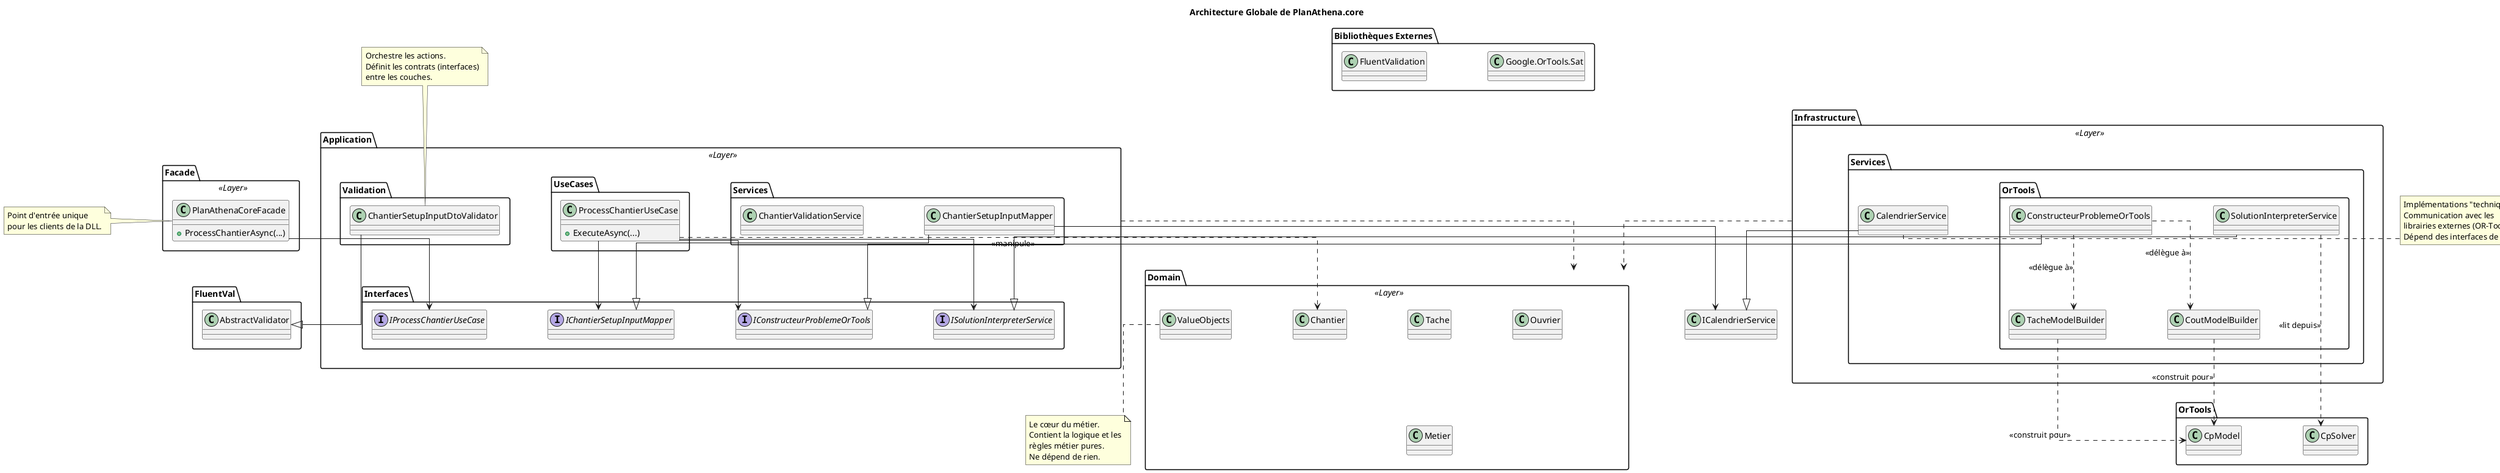 @startuml
' --- Configuration ---
skinparam componentStyle uml2
skinparam linetype ortho
skinparam ranksep 80
skinparam nodesep 100

title Architecture Globale de PlanAthena.core

package "Facade" <<Layer>> {
  class PlanAthenaCoreFacade {
    + ProcessChantierAsync(...)
  }
}
note left: Point d'entrée unique\npour les clients de la DLL.

package "Application" <<Layer>> {
    package "UseCases" {
        class ProcessChantierUseCase {
          + ExecuteAsync(...)
        }
    }
    
    package "Interfaces" {
        interface IProcessChantierUseCase
        interface IChantierSetupInputMapper
        interface IConstructeurProblemeOrTools
        interface ISolutionInterpreterService
        ' ... et autres interfaces de services
    }
    
    package "Services" {
        class ChantierSetupInputMapper
        class ChantierValidationService
        ' ...
    }
    
    package "Validation" {
        class ChantierSetupInputDtoValidator
    }
}
note top: Orchestre les actions.\nDéfinit les contrats (interfaces)\nentre les couches.

package "Domain" <<Layer>> {
    class Chantier
    class Tache
    class Ouvrier
    class Metier
    class "ValueObjects" as VOs
}
note bottom: Le cœur du métier.\nContient la logique et les\nrègles métier pures.\nNe dépend de rien.

package "Infrastructure" <<Layer>> {
    package "Services.OrTools" {
        class ConstructeurProblemeOrTools
        class TacheModelBuilder
        class CoutModelBuilder
        class SolutionInterpreterService
    }
    package "Services" {
        class CalendrierService
    }
}
note right: Implémentations "techniques".\nCommunication avec les\nlibrairies externes (OR-Tools).\nDépend des interfaces de l'Application.

package "Bibliothèques Externes" {
    class "Google.OrTools.Sat" as OrTools
    class "FluentValidation" as FluentVal
}


' --- Dépendances ---
PlanAthenaCoreFacade --> IProcessChantierUseCase

ProcessChantierUseCase --> IChantierSetupInputMapper
ProcessChantierUseCase --> IConstructeurProblemeOrTools
ProcessChantierUseCase --> ISolutionInterpreterService
ProcessChantierUseCase ..> Chantier : "<<manipule>>"

ChantierSetupInputMapper --|> IChantierSetupInputMapper
ChantierSetupInputMapper --> ICalendrierService

ChantierSetupInputDtoValidator --|> FluentVal.AbstractValidator

ConstructeurProblemeOrTools --|> IConstructeurProblemeOrTools
ConstructeurProblemeOrTools ..> TacheModelBuilder : "<<délègue à>>"
ConstructeurProblemeOrTools ..> CoutModelBuilder : "<<délègue à>>"
TacheModelBuilder ..> OrTools.CpModel : "<<construit pour>>"
CoutModelBuilder ..> OrTools.CpModel : "<<construit pour>>"

SolutionInterpreterService --|> ISolutionInterpreterService
SolutionInterpreterService ..> OrTools.CpSolver : "<<lit depuis>>"

CalendrierService --|> ICalendrierService

' Toutes les couches peuvent dépendre du Domaine
Application ..> Domain
Infrastructure ..> Domain

@enduml